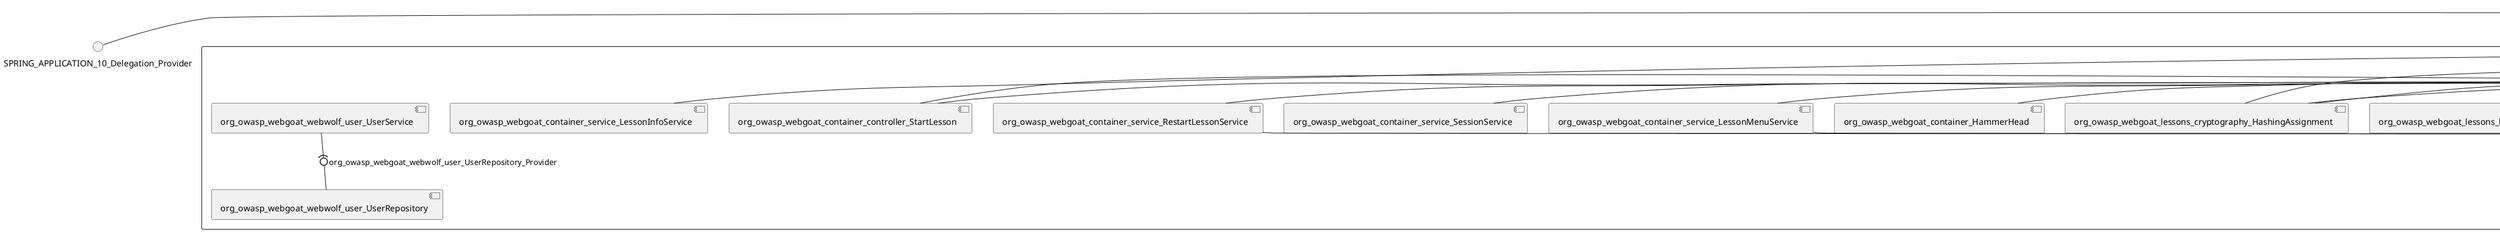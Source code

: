 @startuml
skinparam fixCircleLabelOverlapping true
skinparam componentStyle uml2
() SPRING_APPLICATION_10_Delegation_Provider
() SPRING_APPLICATION_11_Delegation_Provider
() SPRING_APPLICATION_12_Delegation_Provider
() SPRING_APPLICATION_13_Delegation_Provider
() SPRING_APPLICATION_14_Delegation_Provider
() SPRING_APPLICATION_15_Delegation_Provider
() SPRING_APPLICATION_16_Delegation_Provider
() SPRING_APPLICATION_2_Delegation_Provider
() SPRING_APPLICATION_3_Delegation_Provider
() SPRING_APPLICATION_4_Delegation_Provider
() SPRING_APPLICATION_5_Delegation_Provider
() SPRING_APPLICATION_6_Delegation_Provider
() SPRING_APPLICATION_7_Delegation_Provider
() SPRING_APPLICATION_8_Delegation_Provider
() SPRING_APPLICATION_9_Delegation_Provider
() SPRING_APPLICATION_BypassRestrictions_FieldRestrictions_POST_Delegation_Provider
() SPRING_APPLICATION_BypassRestrictions_frontendValidation_POST_Delegation_Provider
() SPRING_APPLICATION_ChromeDevTools_dummy_POST_Delegation_Provider
() SPRING_APPLICATION_ChromeDevTools_network_POST_Delegation_Provider
() SPRING_APPLICATION_CrossSiteScriptingStored_stored_xss_POST_Delegation_Provider
() SPRING_APPLICATION_CrossSiteScriptingStored_stored_xss_follow_up_POST_Delegation_Provider
() SPRING_APPLICATION_CrossSiteScripting_attack1_POST_Delegation_Provider
() SPRING_APPLICATION_CrossSiteScripting_attack3_POST_Delegation_Provider
() SPRING_APPLICATION_CrossSiteScripting_attack4_POST_Delegation_Provider
() SPRING_APPLICATION_CrossSiteScripting_attack5a_GET_Delegation_Provider
() SPRING_APPLICATION_CrossSiteScripting_attack6a_POST_Delegation_Provider
() SPRING_APPLICATION_CrossSiteScripting_dom_follow_up_POST_Delegation_Provider
() SPRING_APPLICATION_CrossSiteScripting_phone_home_xss_POST_Delegation_Provider
() SPRING_APPLICATION_CrossSiteScripting_quiz_GET_POST_Delegation_Provider
() SPRING_APPLICATION_Delegation_Provider
() SPRING_APPLICATION_GET_10_Delegation_Provider
() SPRING_APPLICATION_GET_11_Delegation_Provider
() SPRING_APPLICATION_GET_2_Delegation_Provider
() SPRING_APPLICATION_GET_3_Delegation_Provider
() SPRING_APPLICATION_GET_4_Delegation_Provider
() SPRING_APPLICATION_GET_5_Delegation_Provider
() SPRING_APPLICATION_GET_6_Delegation_Provider
() SPRING_APPLICATION_GET_7_Delegation_Provider
() SPRING_APPLICATION_GET_8_Delegation_Provider
() SPRING_APPLICATION_GET_9_Delegation_Provider
() SPRING_APPLICATION_GET_Delegation_Provider
() SPRING_APPLICATION_HtmlTampering_task_POST_Delegation_Provider
() SPRING_APPLICATION_HttpBasics_attack1_POST_Delegation_Provider
() SPRING_APPLICATION_HttpBasics_attack2_POST_Delegation_Provider
() SPRING_APPLICATION_IDOR_diff_attributes_POST_Delegation_Provider
() SPRING_APPLICATION_IDOR_login_POST_Delegation_Provider
() SPRING_APPLICATION_IDOR_profile_alt_path_POST_Delegation_Provider
() SPRING_APPLICATION_InsecureDeserialization_task_POST_Delegation_Provider
() SPRING_APPLICATION_InsecureLogin_Delegation_Provider
() SPRING_APPLICATION_JWT_decode_POST_Delegation_Provider
() SPRING_APPLICATION_JWT_jku_Delegation_Provider
() SPRING_APPLICATION_JWT_kid_Delegation_Provider
() SPRING_APPLICATION_JWT_quiz_GET_POST_Delegation_Provider
() SPRING_APPLICATION_JWT_refresh_Delegation_Provider
() SPRING_APPLICATION_JWT_secret_POST_Delegation_Provider
() SPRING_APPLICATION_JWT_votings_Delegation_Provider
() SPRING_APPLICATION_LogSpoofing_log_bleeding_POST_Delegation_Provider
() SPRING_APPLICATION_LogSpoofing_log_spoofing_POST_Delegation_Provider
() SPRING_APPLICATION_POST_10_Delegation_Provider
() SPRING_APPLICATION_POST_11_Delegation_Provider
() SPRING_APPLICATION_POST_12_Delegation_Provider
() SPRING_APPLICATION_POST_13_Delegation_Provider
() SPRING_APPLICATION_POST_14_Delegation_Provider
() SPRING_APPLICATION_POST_15_Delegation_Provider
() SPRING_APPLICATION_POST_16_Delegation_Provider
() SPRING_APPLICATION_POST_17_Delegation_Provider
() SPRING_APPLICATION_POST_18_Delegation_Provider
() SPRING_APPLICATION_POST_2_Delegation_Provider
() SPRING_APPLICATION_POST_3_Delegation_Provider
() SPRING_APPLICATION_POST_4_Delegation_Provider
() SPRING_APPLICATION_POST_5_Delegation_Provider
() SPRING_APPLICATION_POST_6_Delegation_Provider
() SPRING_APPLICATION_POST_7_Delegation_Provider
() SPRING_APPLICATION_POST_8_Delegation_Provider
() SPRING_APPLICATION_POST_9_Delegation_Provider
() SPRING_APPLICATION_POST_Delegation_Provider
() SPRING_APPLICATION_PUT_Delegation_Provider
() SPRING_APPLICATION_PasswordReset_ForgotPassword_create_password_reset_link_POST_Delegation_Provider
() SPRING_APPLICATION_PasswordReset_SecurityQuestions_POST_Delegation_Provider
() SPRING_APPLICATION_PasswordReset_reset_Delegation_Provider
() SPRING_APPLICATION_PasswordReset_simple_mail_reset_POST_Delegation_Provider
() SPRING_APPLICATION_PathTraversal_profile_picture_GET_Delegation_Provider
() SPRING_APPLICATION_PathTraversal_profile_picture_fix_GET_Delegation_Provider
() SPRING_APPLICATION_PathTraversal_profile_upload_POST_Delegation_Provider
() SPRING_APPLICATION_PathTraversal_profile_upload_fix_POST_Delegation_Provider
() SPRING_APPLICATION_PathTraversal_profile_upload_remove_user_input_POST_Delegation_Provider
() SPRING_APPLICATION_PathTraversal_random_POST_Delegation_Provider
() SPRING_APPLICATION_PathTraversal_random_picture_GET_Delegation_Provider
() SPRING_APPLICATION_PathTraversal_zip_slip_Delegation_Provider
() SPRING_APPLICATION_SSRF_task1_POST_Delegation_Provider
() SPRING_APPLICATION_SSRF_task2_POST_Delegation_Provider
() SPRING_APPLICATION_SecurePasswords_assignment_POST_Delegation_Provider
() SPRING_APPLICATION_SqlInjectionAdvanced_attack6a_POST_Delegation_Provider
() SPRING_APPLICATION_SqlInjectionAdvanced_attack6b_POST_Delegation_Provider
() SPRING_APPLICATION_SqlInjectionAdvanced_challenge_Login_POST_Delegation_Provider
() SPRING_APPLICATION_SqlInjectionAdvanced_challenge_PUT_Delegation_Provider
() SPRING_APPLICATION_SqlInjectionAdvanced_quiz_GET_POST_Delegation_Provider
() SPRING_APPLICATION_SqlInjectionMitigations_attack10a_POST_Delegation_Provider
() SPRING_APPLICATION_SqlInjectionMitigations_attack10b_POST_Delegation_Provider
() SPRING_APPLICATION_SqlInjectionMitigations_attack12a_POST_Delegation_Provider
() SPRING_APPLICATION_SqlInjectionMitigations_servers_GET_Delegation_Provider
() SPRING_APPLICATION_SqlInjection_assignment5a_POST_Delegation_Provider
() SPRING_APPLICATION_SqlInjection_assignment5b_POST_Delegation_Provider
() SPRING_APPLICATION_SqlInjection_attack10_POST_Delegation_Provider
() SPRING_APPLICATION_SqlInjection_attack2_POST_Delegation_Provider
() SPRING_APPLICATION_SqlInjection_attack3_POST_Delegation_Provider
() SPRING_APPLICATION_SqlInjection_attack4_POST_Delegation_Provider
() SPRING_APPLICATION_SqlInjection_attack5_POST_Delegation_Provider
() SPRING_APPLICATION_SqlInjection_attack8_POST_Delegation_Provider
() SPRING_APPLICATION_SqlInjection_attack9_POST_Delegation_Provider
() SPRING_APPLICATION_SqlOnlyInputValidationOnKeywords_attack_POST_Delegation_Provider
() SPRING_APPLICATION_SqlOnlyInputValidation_attack_POST_Delegation_Provider
() SPRING_APPLICATION_VulnerableComponents_attack1_POST_Delegation_Provider
() SPRING_APPLICATION_WebWolf_GET_Delegation_Provider
() SPRING_APPLICATION_WebWolf_landing_Delegation_Provider
() SPRING_APPLICATION_WebWolf_mail_Delegation_Provider
() SPRING_APPLICATION_challenge_1_POST_Delegation_Provider
() SPRING_APPLICATION_challenge_5_POST_Delegation_Provider
() SPRING_APPLICATION_challenge_7_Delegation_Provider
() SPRING_APPLICATION_challenge_8_Delegation_Provider
() SPRING_APPLICATION_challenge_logo_Delegation_Provider
() SPRING_APPLICATION_cia_quiz_GET_POST_Delegation_Provider
() SPRING_APPLICATION_clientSideFiltering_attack1_POST_Delegation_Provider
() SPRING_APPLICATION_clientSideFiltering_challenge_store_coupons_GET_Delegation_Provider
() SPRING_APPLICATION_clientSideFiltering_getItForFree_POST_Delegation_Provider
() SPRING_APPLICATION_clientSideFiltering_salaries_GET_Delegation_Provider
() SPRING_APPLICATION_crypto_encoding_basic_auth_POST_Delegation_Provider
() SPRING_APPLICATION_crypto_encoding_xor_POST_Delegation_Provider
() SPRING_APPLICATION_crypto_hashing_POST_Delegation_Provider
() SPRING_APPLICATION_crypto_secure_defaults_POST_Delegation_Provider
() SPRING_APPLICATION_crypto_signing_verify_POST_Delegation_Provider
() SPRING_APPLICATION_csrf_feedback_message_POST_Delegation_Provider
() SPRING_APPLICATION_csrf_review_POST_Delegation_Provider
() SPRING_APPLICATION_files_GET_Delegation_Provider
() SPRING_APPLICATION_fileupload_POST_Delegation_Provider
() SPRING_APPLICATION_jwt_Delegation_Provider
() SPRING_APPLICATION_landing_Delegation_Provider
() SPRING_APPLICATION_lesson_template_Delegation_Provider
() SPRING_APPLICATION_login_oauth_mvc_GET_Delegation_Provider
() SPRING_APPLICATION_mail_DELETE_GET_POST_Delegation_Provider
() SPRING_APPLICATION_register_mvc_POST_Delegation_Provider
() SPRING_APPLICATION_registration_GET_Delegation_Provider
() SPRING_APPLICATION_requests_GET_Delegation_Provider
() SPRING_APPLICATION_scoreboard_data_GET_Delegation_Provider
() SPRING_APPLICATION_server_directory_GET_Delegation_Provider
() SPRING_APPLICATION_service_debug_labels_mvc_Delegation_Provider
() SPRING_APPLICATION_service_lessonoverview_mvc_Delegation_Provider
() SPRING_APPLICATION_xxe_comments_GET_Delegation_Provider
rectangle System {
[org_owasp_webgoat_container_HammerHead] [[webgoat-webgoat.repository#_grQ3sPFfEe6C_u8KmL_AjQ]]
[org_owasp_webgoat_container_WebWolfRedirect] [[webgoat-webgoat.repository#_grQ3sPFfEe6C_u8KmL_AjQ]]
[org_owasp_webgoat_container_controller_StartLesson] [[webgoat-webgoat.repository#_grQ3sPFfEe6C_u8KmL_AjQ]]
[org_owasp_webgoat_container_controller_Welcome] [[webgoat-webgoat.repository#_grQ3sPFfEe6C_u8KmL_AjQ]]
[org_owasp_webgoat_container_i18n_PluginMessages_Provider] [[webgoat-webgoat.repository#_grQ3sPFfEe6C_u8KmL_AjQ]]
[org_owasp_webgoat_container_service_EnvironmentService] [[webgoat-webgoat.repository#_grQ3sPFfEe6C_u8KmL_AjQ]]
[org_owasp_webgoat_container_service_HintService] [[webgoat-webgoat.repository#_grQ3sPFfEe6C_u8KmL_AjQ]]
[org_owasp_webgoat_container_service_LabelDebugService] [[webgoat-webgoat.repository#_grQ3sPFfEe6C_u8KmL_AjQ]]
[org_owasp_webgoat_container_service_LabelService] [[webgoat-webgoat.repository#_grQ3sPFfEe6C_u8KmL_AjQ]]
[org_owasp_webgoat_container_service_LessonInfoService] [[webgoat-webgoat.repository#_grQ3sPFfEe6C_u8KmL_AjQ]]
[org_owasp_webgoat_container_service_LessonMenuService] [[webgoat-webgoat.repository#_grQ3sPFfEe6C_u8KmL_AjQ]]
[org_owasp_webgoat_container_service_LessonProgressService] [[webgoat-webgoat.repository#_grQ3sPFfEe6C_u8KmL_AjQ]]
[org_owasp_webgoat_container_service_LessonTitleService] [[webgoat-webgoat.repository#_grQ3sPFfEe6C_u8KmL_AjQ]]
[org_owasp_webgoat_container_service_ReportCardService] [[webgoat-webgoat.repository#_grQ3sPFfEe6C_u8KmL_AjQ]]
[org_owasp_webgoat_container_service_RestartLessonService] [[webgoat-webgoat.repository#_grQ3sPFfEe6C_u8KmL_AjQ]]
[org_owasp_webgoat_container_service_SessionService] [[webgoat-webgoat.repository#_grQ3sPFfEe6C_u8KmL_AjQ]]
[org_owasp_webgoat_container_session_UserSessionData_Provider] [[webgoat-webgoat.repository#_grQ3sPFfEe6C_u8KmL_AjQ]]
[org_owasp_webgoat_container_session_WebSession_Provider] [[webgoat-webgoat.repository#_grQ3sPFfEe6C_u8KmL_AjQ]]
[org_owasp_webgoat_container_users_RegistrationController] [[webgoat-webgoat.repository#_grQ3sPFfEe6C_u8KmL_AjQ]]
[org_owasp_webgoat_container_users_Scoreboard] [[webgoat-webgoat.repository#_grQ3sPFfEe6C_u8KmL_AjQ]]
[org_owasp_webgoat_container_users_UserRepository] [[webgoat-webgoat.repository#_grQ3sPFfEe6C_u8KmL_AjQ]]
[org_owasp_webgoat_container_users_UserService] [[webgoat-webgoat.repository#_grQ3sPFfEe6C_u8KmL_AjQ]]
[org_owasp_webgoat_container_users_UserTrackerRepository] [[webgoat-webgoat.repository#_grQ3sPFfEe6C_u8KmL_AjQ]]
[org_owasp_webgoat_lessons_authbypass_VerifyAccount] [[webgoat-webgoat.repository#_grQ3sPFfEe6C_u8KmL_AjQ]]
[org_owasp_webgoat_lessons_bypassrestrictions_BypassRestrictionsFieldRestrictions] [[webgoat-webgoat.repository#_grQ3sPFfEe6C_u8KmL_AjQ]]
[org_owasp_webgoat_lessons_bypassrestrictions_BypassRestrictionsFrontendValidation] [[webgoat-webgoat.repository#_grQ3sPFfEe6C_u8KmL_AjQ]]
[org_owasp_webgoat_lessons_challenges_FlagController] [[webgoat-webgoat.repository#_grQ3sPFfEe6C_u8KmL_AjQ]]
[org_owasp_webgoat_lessons_challenges_challenge1_Assignment1] [[webgoat-webgoat.repository#_grQ3sPFfEe6C_u8KmL_AjQ]]
[org_owasp_webgoat_lessons_challenges_challenge1_ImageServlet] [[webgoat-webgoat.repository#_grQ3sPFfEe6C_u8KmL_AjQ]]
[org_owasp_webgoat_lessons_challenges_challenge5_Assignment5] [[webgoat-webgoat.repository#_grQ3sPFfEe6C_u8KmL_AjQ]]
[org_owasp_webgoat_lessons_challenges_challenge7_Assignment7] [[webgoat-webgoat.repository#_grQ3sPFfEe6C_u8KmL_AjQ]]
[org_owasp_webgoat_lessons_challenges_challenge8_Assignment8] [[webgoat-webgoat.repository#_grQ3sPFfEe6C_u8KmL_AjQ]]
[org_owasp_webgoat_lessons_chromedevtools_NetworkDummy] [[webgoat-webgoat.repository#_grQ3sPFfEe6C_u8KmL_AjQ]]
[org_owasp_webgoat_lessons_chromedevtools_NetworkLesson] [[webgoat-webgoat.repository#_grQ3sPFfEe6C_u8KmL_AjQ]]
[org_owasp_webgoat_lessons_cia_CIAQuiz] [[webgoat-webgoat.repository#_grQ3sPFfEe6C_u8KmL_AjQ]]
[org_owasp_webgoat_lessons_clientsidefiltering_ClientSideFilteringAssignment] [[webgoat-webgoat.repository#_grQ3sPFfEe6C_u8KmL_AjQ]]
[org_owasp_webgoat_lessons_clientsidefiltering_ClientSideFilteringFreeAssignment] [[webgoat-webgoat.repository#_grQ3sPFfEe6C_u8KmL_AjQ]]
[org_owasp_webgoat_lessons_clientsidefiltering_Salaries] [[webgoat-webgoat.repository#_grQ3sPFfEe6C_u8KmL_AjQ]]
[org_owasp_webgoat_lessons_clientsidefiltering_ShopEndpoint] [[webgoat-webgoat.repository#_grQ3sPFfEe6C_u8KmL_AjQ]]
[org_owasp_webgoat_lessons_cryptography_EncodingAssignment] [[webgoat-webgoat.repository#_grQ3sPFfEe6C_u8KmL_AjQ]]
[org_owasp_webgoat_lessons_cryptography_HashingAssignment] [[webgoat-webgoat.repository#_grQ3sPFfEe6C_u8KmL_AjQ]]
[org_owasp_webgoat_lessons_cryptography_SecureDefaultsAssignment] [[webgoat-webgoat.repository#_grQ3sPFfEe6C_u8KmL_AjQ]]
[org_owasp_webgoat_lessons_cryptography_SigningAssignment] [[webgoat-webgoat.repository#_grQ3sPFfEe6C_u8KmL_AjQ]]
[org_owasp_webgoat_lessons_cryptography_XOREncodingAssignment] [[webgoat-webgoat.repository#_grQ3sPFfEe6C_u8KmL_AjQ]]
[org_owasp_webgoat_lessons_csrf_CSRFConfirmFlag1] [[webgoat-webgoat.repository#_grQ3sPFfEe6C_u8KmL_AjQ]]
[org_owasp_webgoat_lessons_csrf_CSRFFeedback] [[webgoat-webgoat.repository#_grQ3sPFfEe6C_u8KmL_AjQ]]
[org_owasp_webgoat_lessons_csrf_CSRFGetFlag] [[webgoat-webgoat.repository#_grQ3sPFfEe6C_u8KmL_AjQ]]
[org_owasp_webgoat_lessons_csrf_CSRFLogin] [[webgoat-webgoat.repository#_grQ3sPFfEe6C_u8KmL_AjQ]]
[org_owasp_webgoat_lessons_csrf_ForgedReviews] [[webgoat-webgoat.repository#_grQ3sPFfEe6C_u8KmL_AjQ]]
[org_owasp_webgoat_lessons_csrf_ObjectMapper_Provider] [[webgoat-webgoat.repository#_grQ3sPFfEe6C_u8KmL_AjQ]]
[org_owasp_webgoat_lessons_deserialization_InsecureDeserializationTask] [[webgoat-webgoat.repository#_grQ3sPFfEe6C_u8KmL_AjQ]]
[org_owasp_webgoat_lessons_hijacksession_HijackSessionAssignment] [[webgoat-webgoat.repository#_grQ3sPFfEe6C_u8KmL_AjQ]]
[org_owasp_webgoat_lessons_hijacksession_cas_HijackSessionAuthenticationProvider] [[webgoat-webgoat.repository#_grQ3sPFfEe6C_u8KmL_AjQ]]
[org_owasp_webgoat_lessons_htmltampering_HtmlTamperingTask] [[webgoat-webgoat.repository#_grQ3sPFfEe6C_u8KmL_AjQ]]
[org_owasp_webgoat_lessons_httpbasics_HttpBasicsLesson] [[webgoat-webgoat.repository#_grQ3sPFfEe6C_u8KmL_AjQ]]
[org_owasp_webgoat_lessons_httpbasics_HttpBasicsQuiz] [[webgoat-webgoat.repository#_grQ3sPFfEe6C_u8KmL_AjQ]]
[org_owasp_webgoat_lessons_httpproxies_HttpBasicsInterceptRequest] [[webgoat-webgoat.repository#_grQ3sPFfEe6C_u8KmL_AjQ]]
[org_owasp_webgoat_lessons_idor_IDORDiffAttributes] [[webgoat-webgoat.repository#_grQ3sPFfEe6C_u8KmL_AjQ]]
[org_owasp_webgoat_lessons_idor_IDOREditOtherProfile] [[webgoat-webgoat.repository#_grQ3sPFfEe6C_u8KmL_AjQ]]
[org_owasp_webgoat_lessons_idor_IDORLogin] [[webgoat-webgoat.repository#_grQ3sPFfEe6C_u8KmL_AjQ]]
[org_owasp_webgoat_lessons_idor_IDORViewOtherProfile] [[webgoat-webgoat.repository#_grQ3sPFfEe6C_u8KmL_AjQ]]
[org_owasp_webgoat_lessons_idor_IDORViewOwnProfile] [[webgoat-webgoat.repository#_grQ3sPFfEe6C_u8KmL_AjQ]]
[org_owasp_webgoat_lessons_idor_IDORViewOwnProfileAltUrl] [[webgoat-webgoat.repository#_grQ3sPFfEe6C_u8KmL_AjQ]]
[org_owasp_webgoat_lessons_insecurelogin_InsecureLoginTask] [[webgoat-webgoat.repository#_grQ3sPFfEe6C_u8KmL_AjQ]]
[org_owasp_webgoat_lessons_jwt_JWTDecodeEndpoint] [[webgoat-webgoat.repository#_grQ3sPFfEe6C_u8KmL_AjQ]]
[org_owasp_webgoat_lessons_jwt_JWTQuiz] [[webgoat-webgoat.repository#_grQ3sPFfEe6C_u8KmL_AjQ]]
[org_owasp_webgoat_lessons_jwt_JWTRefreshEndpoint] [[webgoat-webgoat.repository#_grQ3sPFfEe6C_u8KmL_AjQ]]
[org_owasp_webgoat_lessons_jwt_JWTSecretKeyEndpoint] [[webgoat-webgoat.repository#_grQ3sPFfEe6C_u8KmL_AjQ]]
[org_owasp_webgoat_lessons_jwt_JWTVotesEndpoint] [[webgoat-webgoat.repository#_grQ3sPFfEe6C_u8KmL_AjQ]]
[org_owasp_webgoat_lessons_jwt_claimmisuse_JWTHeaderJKUEndpoint] [[webgoat-webgoat.repository#_grQ3sPFfEe6C_u8KmL_AjQ]]
[org_owasp_webgoat_lessons_jwt_claimmisuse_JWTHeaderKIDEndpoint] [[webgoat-webgoat.repository#_grQ3sPFfEe6C_u8KmL_AjQ]]
[org_owasp_webgoat_lessons_lessontemplate_SampleAttack] [[webgoat-webgoat.repository#_grQ3sPFfEe6C_u8KmL_AjQ]]
[org_owasp_webgoat_lessons_logging_LogBleedingTask] [[webgoat-webgoat.repository#_grQ3sPFfEe6C_u8KmL_AjQ]]
[org_owasp_webgoat_lessons_logging_LogSpoofingTask] [[webgoat-webgoat.repository#_grQ3sPFfEe6C_u8KmL_AjQ]]
[org_owasp_webgoat_lessons_missingac_MissingFunctionACHiddenMenus] [[webgoat-webgoat.repository#_grQ3sPFfEe6C_u8KmL_AjQ]]
[org_owasp_webgoat_lessons_missingac_MissingFunctionACUsers] [[webgoat-webgoat.repository#_grQ3sPFfEe6C_u8KmL_AjQ]]
[org_owasp_webgoat_lessons_missingac_MissingFunctionACYourHash] [[webgoat-webgoat.repository#_grQ3sPFfEe6C_u8KmL_AjQ]]
[org_owasp_webgoat_lessons_missingac_MissingFunctionACYourHashAdmin] [[webgoat-webgoat.repository#_grQ3sPFfEe6C_u8KmL_AjQ]]
[org_owasp_webgoat_lessons_passwordreset_QuestionsAssignment] [[webgoat-webgoat.repository#_grQ3sPFfEe6C_u8KmL_AjQ]]
[org_owasp_webgoat_lessons_passwordreset_ResetLinkAssignment] [[webgoat-webgoat.repository#_grQ3sPFfEe6C_u8KmL_AjQ]]
[org_owasp_webgoat_lessons_passwordreset_ResetLinkAssignmentForgotPassword] [[webgoat-webgoat.repository#_grQ3sPFfEe6C_u8KmL_AjQ]]
[org_owasp_webgoat_lessons_passwordreset_SecurityQuestionAssignment] [[webgoat-webgoat.repository#_grQ3sPFfEe6C_u8KmL_AjQ]]
[org_owasp_webgoat_lessons_passwordreset_SimpleMailAssignment] [[webgoat-webgoat.repository#_grQ3sPFfEe6C_u8KmL_AjQ]]
[org_owasp_webgoat_lessons_passwordreset_TriedQuestions] [[webgoat-webgoat.repository#_grQ3sPFfEe6C_u8KmL_AjQ]]
[org_owasp_webgoat_lessons_pathtraversal_ProfileUpload] [[webgoat-webgoat.repository#_grQ3sPFfEe6C_u8KmL_AjQ]]
[org_owasp_webgoat_lessons_pathtraversal_ProfileUploadFix] [[webgoat-webgoat.repository#_grQ3sPFfEe6C_u8KmL_AjQ]]
[org_owasp_webgoat_lessons_pathtraversal_ProfileUploadRemoveUserInput] [[webgoat-webgoat.repository#_grQ3sPFfEe6C_u8KmL_AjQ]]
[org_owasp_webgoat_lessons_pathtraversal_ProfileUploadRetrieval] [[webgoat-webgoat.repository#_grQ3sPFfEe6C_u8KmL_AjQ]]
[org_owasp_webgoat_lessons_pathtraversal_ProfileZipSlip] [[webgoat-webgoat.repository#_grQ3sPFfEe6C_u8KmL_AjQ]]
[org_owasp_webgoat_lessons_securepasswords_SecurePasswordsAssignment] [[webgoat-webgoat.repository#_grQ3sPFfEe6C_u8KmL_AjQ]]
[org_owasp_webgoat_lessons_spoofcookie_SpoofCookieAssignment] [[webgoat-webgoat.repository#_grQ3sPFfEe6C_u8KmL_AjQ]]
[org_owasp_webgoat_lessons_sqlinjection_advanced_SqlInjectionChallenge] [[webgoat-webgoat.repository#_grQ3sPFfEe6C_u8KmL_AjQ]]
[org_owasp_webgoat_lessons_sqlinjection_advanced_SqlInjectionChallengeLogin] [[webgoat-webgoat.repository#_grQ3sPFfEe6C_u8KmL_AjQ]]
[org_owasp_webgoat_lessons_sqlinjection_advanced_SqlInjectionLesson6a] [[webgoat-webgoat.repository#_grQ3sPFfEe6C_u8KmL_AjQ]]
[org_owasp_webgoat_lessons_sqlinjection_advanced_SqlInjectionLesson6b] [[webgoat-webgoat.repository#_grQ3sPFfEe6C_u8KmL_AjQ]]
[org_owasp_webgoat_lessons_sqlinjection_advanced_SqlInjectionQuiz] [[webgoat-webgoat.repository#_grQ3sPFfEe6C_u8KmL_AjQ]]
[org_owasp_webgoat_lessons_sqlinjection_introduction_SqlInjectionLesson10] [[webgoat-webgoat.repository#_grQ3sPFfEe6C_u8KmL_AjQ]]
[org_owasp_webgoat_lessons_sqlinjection_introduction_SqlInjectionLesson2] [[webgoat-webgoat.repository#_grQ3sPFfEe6C_u8KmL_AjQ]]
[org_owasp_webgoat_lessons_sqlinjection_introduction_SqlInjectionLesson3] [[webgoat-webgoat.repository#_grQ3sPFfEe6C_u8KmL_AjQ]]
[org_owasp_webgoat_lessons_sqlinjection_introduction_SqlInjectionLesson4] [[webgoat-webgoat.repository#_grQ3sPFfEe6C_u8KmL_AjQ]]
[org_owasp_webgoat_lessons_sqlinjection_introduction_SqlInjectionLesson5] [[webgoat-webgoat.repository#_grQ3sPFfEe6C_u8KmL_AjQ]]
[org_owasp_webgoat_lessons_sqlinjection_introduction_SqlInjectionLesson5a] [[webgoat-webgoat.repository#_grQ3sPFfEe6C_u8KmL_AjQ]]
[org_owasp_webgoat_lessons_sqlinjection_introduction_SqlInjectionLesson5b] [[webgoat-webgoat.repository#_grQ3sPFfEe6C_u8KmL_AjQ]]
[org_owasp_webgoat_lessons_sqlinjection_introduction_SqlInjectionLesson8] [[webgoat-webgoat.repository#_grQ3sPFfEe6C_u8KmL_AjQ]]
[org_owasp_webgoat_lessons_sqlinjection_introduction_SqlInjectionLesson9] [[webgoat-webgoat.repository#_grQ3sPFfEe6C_u8KmL_AjQ]]
[org_owasp_webgoat_lessons_sqlinjection_mitigation_Servers] [[webgoat-webgoat.repository#_grQ3sPFfEe6C_u8KmL_AjQ]]
[org_owasp_webgoat_lessons_sqlinjection_mitigation_SqlInjectionLesson10a] [[webgoat-webgoat.repository#_grQ3sPFfEe6C_u8KmL_AjQ]]
[org_owasp_webgoat_lessons_sqlinjection_mitigation_SqlInjectionLesson10b] [[webgoat-webgoat.repository#_grQ3sPFfEe6C_u8KmL_AjQ]]
[org_owasp_webgoat_lessons_sqlinjection_mitigation_SqlInjectionLesson13] [[webgoat-webgoat.repository#_grQ3sPFfEe6C_u8KmL_AjQ]]
[org_owasp_webgoat_lessons_sqlinjection_mitigation_SqlOnlyInputValidation] [[webgoat-webgoat.repository#_grQ3sPFfEe6C_u8KmL_AjQ]]
[org_owasp_webgoat_lessons_sqlinjection_mitigation_SqlOnlyInputValidationOnKeywords] [[webgoat-webgoat.repository#_grQ3sPFfEe6C_u8KmL_AjQ]]
[org_owasp_webgoat_lessons_ssrf_SSRFTask1] [[webgoat-webgoat.repository#_grQ3sPFfEe6C_u8KmL_AjQ]]
[org_owasp_webgoat_lessons_ssrf_SSRFTask2] [[webgoat-webgoat.repository#_grQ3sPFfEe6C_u8KmL_AjQ]]
[org_owasp_webgoat_lessons_vulnerablecomponents_VulnerableComponentsLesson] [[webgoat-webgoat.repository#_grQ3sPFfEe6C_u8KmL_AjQ]]
[org_owasp_webgoat_lessons_webwolfintroduction_LandingAssignment] [[webgoat-webgoat.repository#_grQ3sPFfEe6C_u8KmL_AjQ]]
[org_owasp_webgoat_lessons_webwolfintroduction_MailAssignment] [[webgoat-webgoat.repository#_grQ3sPFfEe6C_u8KmL_AjQ]]
[org_owasp_webgoat_lessons_xss_CrossSiteScriptingLesson1] [[webgoat-webgoat.repository#_grQ3sPFfEe6C_u8KmL_AjQ]]
[org_owasp_webgoat_lessons_xss_CrossSiteScriptingLesson3] [[webgoat-webgoat.repository#_grQ3sPFfEe6C_u8KmL_AjQ]]
[org_owasp_webgoat_lessons_xss_CrossSiteScriptingLesson4] [[webgoat-webgoat.repository#_grQ3sPFfEe6C_u8KmL_AjQ]]
[org_owasp_webgoat_lessons_xss_CrossSiteScriptingLesson5a] [[webgoat-webgoat.repository#_grQ3sPFfEe6C_u8KmL_AjQ]]
[org_owasp_webgoat_lessons_xss_CrossSiteScriptingLesson6a] [[webgoat-webgoat.repository#_grQ3sPFfEe6C_u8KmL_AjQ]]
[org_owasp_webgoat_lessons_xss_CrossSiteScriptingQuiz] [[webgoat-webgoat.repository#_grQ3sPFfEe6C_u8KmL_AjQ]]
[org_owasp_webgoat_lessons_xss_DOMCrossSiteScripting] [[webgoat-webgoat.repository#_grQ3sPFfEe6C_u8KmL_AjQ]]
[org_owasp_webgoat_lessons_xss_DOMCrossSiteScriptingVerifier] [[webgoat-webgoat.repository#_grQ3sPFfEe6C_u8KmL_AjQ]]
[org_owasp_webgoat_lessons_xss_stored_StoredCrossSiteScriptingVerifier] [[webgoat-webgoat.repository#_grQ3sPFfEe6C_u8KmL_AjQ]]
[org_owasp_webgoat_lessons_xss_stored_StoredXssComments] [[webgoat-webgoat.repository#_grQ3sPFfEe6C_u8KmL_AjQ]]
[org_owasp_webgoat_lessons_xxe_BlindSendFileAssignment] [[webgoat-webgoat.repository#_grQ3sPFfEe6C_u8KmL_AjQ]]
[org_owasp_webgoat_lessons_xxe_CommentsCache] [[webgoat-webgoat.repository#_grQ3sPFfEe6C_u8KmL_AjQ]]
[org_owasp_webgoat_lessons_xxe_CommentsEndpoint] [[webgoat-webgoat.repository#_grQ3sPFfEe6C_u8KmL_AjQ]]
[org_owasp_webgoat_lessons_xxe_ContentTypeAssignment] [[webgoat-webgoat.repository#_grQ3sPFfEe6C_u8KmL_AjQ]]
[org_owasp_webgoat_lessons_xxe_SimpleXXE] [[webgoat-webgoat.repository#_grQ3sPFfEe6C_u8KmL_AjQ]]
[org_owasp_webgoat_webwolf_FileServer] [[webgoat-webgoat.repository#_grQ3sPFfEe6C_u8KmL_AjQ]]
[org_owasp_webgoat_webwolf_jwt_JWTController] [[webgoat-webgoat.repository#_grQ3sPFfEe6C_u8KmL_AjQ]]
[org_owasp_webgoat_webwolf_mailbox_MailboxController] [[webgoat-webgoat.repository#_grQ3sPFfEe6C_u8KmL_AjQ]]
[org_owasp_webgoat_webwolf_mailbox_MailboxRepository] [[webgoat-webgoat.repository#_grQ3sPFfEe6C_u8KmL_AjQ]]
[org_owasp_webgoat_webwolf_requests_LandingPage] [[webgoat-webgoat.repository#_grQ3sPFfEe6C_u8KmL_AjQ]]
[org_owasp_webgoat_webwolf_requests_Requests] [[webgoat-webgoat.repository#_grQ3sPFfEe6C_u8KmL_AjQ]]
[org_owasp_webgoat_webwolf_user_UserRepository] [[webgoat-webgoat.repository#_grQ3sPFfEe6C_u8KmL_AjQ]]
[org_owasp_webgoat_webwolf_user_UserService] [[webgoat-webgoat.repository#_grQ3sPFfEe6C_u8KmL_AjQ]]
port SPRING_APPLICATION_10_Provider
SPRING_APPLICATION_10_Delegation_Provider - SPRING_APPLICATION_10_Provider
SPRING_APPLICATION_10_Provider - [org_owasp_webgoat_container_controller_StartLesson]
port SPRING_APPLICATION_11_Provider
SPRING_APPLICATION_11_Delegation_Provider - SPRING_APPLICATION_11_Provider
SPRING_APPLICATION_11_Provider - [org_owasp_webgoat_lessons_cryptography_SigningAssignment]
port SPRING_APPLICATION_12_Provider
SPRING_APPLICATION_12_Delegation_Provider - SPRING_APPLICATION_12_Provider
SPRING_APPLICATION_12_Provider - [org_owasp_webgoat_container_service_LessonInfoService]
port SPRING_APPLICATION_13_Provider
SPRING_APPLICATION_13_Delegation_Provider - SPRING_APPLICATION_13_Provider
SPRING_APPLICATION_13_Provider - [org_owasp_webgoat_container_service_RestartLessonService]
port SPRING_APPLICATION_14_Provider
SPRING_APPLICATION_14_Delegation_Provider - SPRING_APPLICATION_14_Provider
SPRING_APPLICATION_14_Provider - [org_owasp_webgoat_container_service_SessionService]
port SPRING_APPLICATION_15_Provider
SPRING_APPLICATION_15_Delegation_Provider - SPRING_APPLICATION_15_Provider
SPRING_APPLICATION_15_Provider - [org_owasp_webgoat_container_service_LessonMenuService]
port SPRING_APPLICATION_16_Provider
SPRING_APPLICATION_16_Delegation_Provider - SPRING_APPLICATION_16_Provider
SPRING_APPLICATION_16_Provider - [org_owasp_webgoat_container_controller_StartLesson]
port SPRING_APPLICATION_2_Provider
SPRING_APPLICATION_2_Delegation_Provider - SPRING_APPLICATION_2_Provider
SPRING_APPLICATION_2_Provider - [org_owasp_webgoat_lessons_xxe_SimpleXXE]
port SPRING_APPLICATION_3_Provider
SPRING_APPLICATION_3_Delegation_Provider - SPRING_APPLICATION_3_Provider
SPRING_APPLICATION_3_Provider - [org_owasp_webgoat_lessons_cryptography_HashingAssignment]
port SPRING_APPLICATION_4_Provider
SPRING_APPLICATION_4_Delegation_Provider - SPRING_APPLICATION_4_Provider
SPRING_APPLICATION_4_Provider - [org_owasp_webgoat_container_HammerHead]
port SPRING_APPLICATION_5_Provider
SPRING_APPLICATION_5_Delegation_Provider - SPRING_APPLICATION_5_Provider
SPRING_APPLICATION_5_Provider - [org_owasp_webgoat_lessons_cryptography_HashingAssignment]
port SPRING_APPLICATION_6_Provider
SPRING_APPLICATION_6_Delegation_Provider - SPRING_APPLICATION_6_Provider
SPRING_APPLICATION_6_Provider - [org_owasp_webgoat_webwolf_FileServer]
port SPRING_APPLICATION_7_Provider
SPRING_APPLICATION_7_Delegation_Provider - SPRING_APPLICATION_7_Provider
SPRING_APPLICATION_7_Provider - [org_owasp_webgoat_lessons_jwt_JWTSecretKeyEndpoint]
port SPRING_APPLICATION_8_Provider
SPRING_APPLICATION_8_Delegation_Provider - SPRING_APPLICATION_8_Provider
SPRING_APPLICATION_8_Provider - [org_owasp_webgoat_container_service_LabelDebugService]
port SPRING_APPLICATION_9_Provider
SPRING_APPLICATION_9_Delegation_Provider - SPRING_APPLICATION_9_Provider
SPRING_APPLICATION_9_Provider - [org_owasp_webgoat_lessons_httpproxies_HttpBasicsInterceptRequest]
port SPRING_APPLICATION_BypassRestrictions_FieldRestrictions_POST_Provider
SPRING_APPLICATION_BypassRestrictions_FieldRestrictions_POST_Delegation_Provider - SPRING_APPLICATION_BypassRestrictions_FieldRestrictions_POST_Provider
SPRING_APPLICATION_BypassRestrictions_FieldRestrictions_POST_Provider - [org_owasp_webgoat_lessons_bypassrestrictions_BypassRestrictionsFieldRestrictions]
port SPRING_APPLICATION_BypassRestrictions_frontendValidation_POST_Provider
SPRING_APPLICATION_BypassRestrictions_frontendValidation_POST_Delegation_Provider - SPRING_APPLICATION_BypassRestrictions_frontendValidation_POST_Provider
SPRING_APPLICATION_BypassRestrictions_frontendValidation_POST_Provider - [org_owasp_webgoat_lessons_bypassrestrictions_BypassRestrictionsFrontendValidation]
port SPRING_APPLICATION_ChromeDevTools_dummy_POST_Provider
SPRING_APPLICATION_ChromeDevTools_dummy_POST_Delegation_Provider - SPRING_APPLICATION_ChromeDevTools_dummy_POST_Provider
SPRING_APPLICATION_ChromeDevTools_dummy_POST_Provider - [org_owasp_webgoat_lessons_chromedevtools_NetworkDummy]
port SPRING_APPLICATION_ChromeDevTools_network_POST_Provider
SPRING_APPLICATION_ChromeDevTools_network_POST_Delegation_Provider - SPRING_APPLICATION_ChromeDevTools_network_POST_Provider
SPRING_APPLICATION_ChromeDevTools_network_POST_Provider - [org_owasp_webgoat_lessons_chromedevtools_NetworkLesson]
port SPRING_APPLICATION_CrossSiteScriptingStored_stored_xss_POST_Provider
SPRING_APPLICATION_CrossSiteScriptingStored_stored_xss_POST_Delegation_Provider - SPRING_APPLICATION_CrossSiteScriptingStored_stored_xss_POST_Provider
SPRING_APPLICATION_CrossSiteScriptingStored_stored_xss_POST_Provider - [org_owasp_webgoat_lessons_xss_stored_StoredXssComments]
port SPRING_APPLICATION_CrossSiteScriptingStored_stored_xss_follow_up_POST_Provider
SPRING_APPLICATION_CrossSiteScriptingStored_stored_xss_follow_up_POST_Delegation_Provider - SPRING_APPLICATION_CrossSiteScriptingStored_stored_xss_follow_up_POST_Provider
SPRING_APPLICATION_CrossSiteScriptingStored_stored_xss_follow_up_POST_Provider - [org_owasp_webgoat_lessons_xss_stored_StoredCrossSiteScriptingVerifier]
port SPRING_APPLICATION_CrossSiteScripting_attack1_POST_Provider
SPRING_APPLICATION_CrossSiteScripting_attack1_POST_Delegation_Provider - SPRING_APPLICATION_CrossSiteScripting_attack1_POST_Provider
SPRING_APPLICATION_CrossSiteScripting_attack1_POST_Provider - [org_owasp_webgoat_lessons_xss_CrossSiteScriptingLesson1]
port SPRING_APPLICATION_CrossSiteScripting_attack3_POST_Provider
SPRING_APPLICATION_CrossSiteScripting_attack3_POST_Delegation_Provider - SPRING_APPLICATION_CrossSiteScripting_attack3_POST_Provider
SPRING_APPLICATION_CrossSiteScripting_attack3_POST_Provider - [org_owasp_webgoat_lessons_xss_CrossSiteScriptingLesson3]
port SPRING_APPLICATION_CrossSiteScripting_attack4_POST_Provider
SPRING_APPLICATION_CrossSiteScripting_attack4_POST_Delegation_Provider - SPRING_APPLICATION_CrossSiteScripting_attack4_POST_Provider
SPRING_APPLICATION_CrossSiteScripting_attack4_POST_Provider - [org_owasp_webgoat_lessons_xss_CrossSiteScriptingLesson4]
port SPRING_APPLICATION_CrossSiteScripting_attack5a_GET_Provider
SPRING_APPLICATION_CrossSiteScripting_attack5a_GET_Delegation_Provider - SPRING_APPLICATION_CrossSiteScripting_attack5a_GET_Provider
SPRING_APPLICATION_CrossSiteScripting_attack5a_GET_Provider - [org_owasp_webgoat_lessons_xss_CrossSiteScriptingLesson5a]
port SPRING_APPLICATION_CrossSiteScripting_attack6a_POST_Provider
SPRING_APPLICATION_CrossSiteScripting_attack6a_POST_Delegation_Provider - SPRING_APPLICATION_CrossSiteScripting_attack6a_POST_Provider
SPRING_APPLICATION_CrossSiteScripting_attack6a_POST_Provider - [org_owasp_webgoat_lessons_xss_CrossSiteScriptingLesson6a]
port SPRING_APPLICATION_CrossSiteScripting_dom_follow_up_POST_Provider
SPRING_APPLICATION_CrossSiteScripting_dom_follow_up_POST_Delegation_Provider - SPRING_APPLICATION_CrossSiteScripting_dom_follow_up_POST_Provider
SPRING_APPLICATION_CrossSiteScripting_dom_follow_up_POST_Provider - [org_owasp_webgoat_lessons_xss_DOMCrossSiteScriptingVerifier]
port SPRING_APPLICATION_CrossSiteScripting_phone_home_xss_POST_Provider
SPRING_APPLICATION_CrossSiteScripting_phone_home_xss_POST_Delegation_Provider - SPRING_APPLICATION_CrossSiteScripting_phone_home_xss_POST_Provider
SPRING_APPLICATION_CrossSiteScripting_phone_home_xss_POST_Provider - [org_owasp_webgoat_lessons_xss_DOMCrossSiteScripting]
port SPRING_APPLICATION_CrossSiteScripting_quiz_GET_POST_Provider
SPRING_APPLICATION_CrossSiteScripting_quiz_GET_POST_Delegation_Provider - SPRING_APPLICATION_CrossSiteScripting_quiz_GET_POST_Provider
SPRING_APPLICATION_CrossSiteScripting_quiz_GET_POST_Provider - [org_owasp_webgoat_lessons_xss_CrossSiteScriptingQuiz]
port SPRING_APPLICATION_Provider
SPRING_APPLICATION_Delegation_Provider - SPRING_APPLICATION_Provider
SPRING_APPLICATION_Provider - [org_owasp_webgoat_container_service_LessonTitleService]
port SPRING_APPLICATION_GET_10_Provider
SPRING_APPLICATION_GET_10_Delegation_Provider - SPRING_APPLICATION_GET_10_Provider
SPRING_APPLICATION_GET_10_Provider - [org_owasp_webgoat_lessons_xss_stored_StoredXssComments]
port SPRING_APPLICATION_GET_11_Provider
SPRING_APPLICATION_GET_11_Delegation_Provider - SPRING_APPLICATION_GET_11_Provider
SPRING_APPLICATION_GET_11_Provider - [org_owasp_webgoat_container_service_ReportCardService]
port SPRING_APPLICATION_GET_2_Provider
SPRING_APPLICATION_GET_2_Delegation_Provider - SPRING_APPLICATION_GET_2_Provider
SPRING_APPLICATION_GET_2_Provider - [org_owasp_webgoat_lessons_idor_IDORViewOwnProfile]
port SPRING_APPLICATION_GET_3_Provider
SPRING_APPLICATION_GET_3_Delegation_Provider - SPRING_APPLICATION_GET_3_Provider
SPRING_APPLICATION_GET_3_Provider - [org_owasp_webgoat_lessons_csrf_ForgedReviews]
port SPRING_APPLICATION_GET_4_Provider
SPRING_APPLICATION_GET_4_Delegation_Provider - SPRING_APPLICATION_GET_4_Provider
SPRING_APPLICATION_GET_4_Provider - [org_owasp_webgoat_container_service_LabelService]
port SPRING_APPLICATION_GET_5_Provider
SPRING_APPLICATION_GET_5_Delegation_Provider - SPRING_APPLICATION_GET_5_Provider
SPRING_APPLICATION_GET_5_Provider - [org_owasp_webgoat_lessons_cryptography_EncodingAssignment]
port SPRING_APPLICATION_GET_6_Provider
SPRING_APPLICATION_GET_6_Delegation_Provider - SPRING_APPLICATION_GET_6_Provider
SPRING_APPLICATION_GET_6_Provider - [org_owasp_webgoat_lessons_idor_IDORViewOtherProfile]
port SPRING_APPLICATION_GET_7_Provider
SPRING_APPLICATION_GET_7_Delegation_Provider - SPRING_APPLICATION_GET_7_Provider
SPRING_APPLICATION_GET_7_Provider - [org_owasp_webgoat_container_service_HintService]
port SPRING_APPLICATION_GET_8_Provider
SPRING_APPLICATION_GET_8_Delegation_Provider - SPRING_APPLICATION_GET_8_Provider
SPRING_APPLICATION_GET_8_Provider - [org_owasp_webgoat_container_controller_Welcome]
port SPRING_APPLICATION_GET_9_Provider
SPRING_APPLICATION_GET_9_Delegation_Provider - SPRING_APPLICATION_GET_9_Provider
SPRING_APPLICATION_GET_9_Provider - [org_owasp_webgoat_lessons_spoofcookie_SpoofCookieAssignment]
port SPRING_APPLICATION_GET_Provider
SPRING_APPLICATION_GET_Delegation_Provider - SPRING_APPLICATION_GET_Provider
SPRING_APPLICATION_GET_Provider - [org_owasp_webgoat_lessons_missingac_MissingFunctionACUsers]
port SPRING_APPLICATION_HtmlTampering_task_POST_Provider
SPRING_APPLICATION_HtmlTampering_task_POST_Delegation_Provider - SPRING_APPLICATION_HtmlTampering_task_POST_Provider
SPRING_APPLICATION_HtmlTampering_task_POST_Provider - [org_owasp_webgoat_lessons_htmltampering_HtmlTamperingTask]
port SPRING_APPLICATION_HttpBasics_attack1_POST_Provider
SPRING_APPLICATION_HttpBasics_attack1_POST_Delegation_Provider - SPRING_APPLICATION_HttpBasics_attack1_POST_Provider
SPRING_APPLICATION_HttpBasics_attack1_POST_Provider - [org_owasp_webgoat_lessons_httpbasics_HttpBasicsLesson]
port SPRING_APPLICATION_HttpBasics_attack2_POST_Provider
SPRING_APPLICATION_HttpBasics_attack2_POST_Delegation_Provider - SPRING_APPLICATION_HttpBasics_attack2_POST_Provider
SPRING_APPLICATION_HttpBasics_attack2_POST_Provider - [org_owasp_webgoat_lessons_httpbasics_HttpBasicsQuiz]
port SPRING_APPLICATION_IDOR_diff_attributes_POST_Provider
SPRING_APPLICATION_IDOR_diff_attributes_POST_Delegation_Provider - SPRING_APPLICATION_IDOR_diff_attributes_POST_Provider
SPRING_APPLICATION_IDOR_diff_attributes_POST_Provider - [org_owasp_webgoat_lessons_idor_IDORDiffAttributes]
port SPRING_APPLICATION_IDOR_login_POST_Provider
SPRING_APPLICATION_IDOR_login_POST_Delegation_Provider - SPRING_APPLICATION_IDOR_login_POST_Provider
SPRING_APPLICATION_IDOR_login_POST_Provider - [org_owasp_webgoat_lessons_idor_IDORLogin]
port SPRING_APPLICATION_IDOR_profile_alt_path_POST_Provider
SPRING_APPLICATION_IDOR_profile_alt_path_POST_Delegation_Provider - SPRING_APPLICATION_IDOR_profile_alt_path_POST_Provider
SPRING_APPLICATION_IDOR_profile_alt_path_POST_Provider - [org_owasp_webgoat_lessons_idor_IDORViewOwnProfileAltUrl]
port SPRING_APPLICATION_InsecureDeserialization_task_POST_Provider
SPRING_APPLICATION_InsecureDeserialization_task_POST_Delegation_Provider - SPRING_APPLICATION_InsecureDeserialization_task_POST_Provider
SPRING_APPLICATION_InsecureDeserialization_task_POST_Provider - [org_owasp_webgoat_lessons_deserialization_InsecureDeserializationTask]
port SPRING_APPLICATION_InsecureLogin_Provider
SPRING_APPLICATION_InsecureLogin_Delegation_Provider - SPRING_APPLICATION_InsecureLogin_Provider
SPRING_APPLICATION_InsecureLogin_Provider - [org_owasp_webgoat_lessons_insecurelogin_InsecureLoginTask]
port SPRING_APPLICATION_JWT_decode_POST_Provider
SPRING_APPLICATION_JWT_decode_POST_Delegation_Provider - SPRING_APPLICATION_JWT_decode_POST_Provider
SPRING_APPLICATION_JWT_decode_POST_Provider - [org_owasp_webgoat_lessons_jwt_JWTDecodeEndpoint]
port SPRING_APPLICATION_JWT_jku_Provider
SPRING_APPLICATION_JWT_jku_Delegation_Provider - SPRING_APPLICATION_JWT_jku_Provider
SPRING_APPLICATION_JWT_jku_Provider - [org_owasp_webgoat_lessons_jwt_claimmisuse_JWTHeaderJKUEndpoint]
port SPRING_APPLICATION_JWT_kid_Provider
SPRING_APPLICATION_JWT_kid_Delegation_Provider - SPRING_APPLICATION_JWT_kid_Provider
SPRING_APPLICATION_JWT_kid_Provider - [org_owasp_webgoat_lessons_jwt_claimmisuse_JWTHeaderKIDEndpoint]
port SPRING_APPLICATION_JWT_quiz_GET_POST_Provider
SPRING_APPLICATION_JWT_quiz_GET_POST_Delegation_Provider - SPRING_APPLICATION_JWT_quiz_GET_POST_Provider
SPRING_APPLICATION_JWT_quiz_GET_POST_Provider - [org_owasp_webgoat_lessons_jwt_JWTQuiz]
port SPRING_APPLICATION_JWT_refresh_Provider
SPRING_APPLICATION_JWT_refresh_Delegation_Provider - SPRING_APPLICATION_JWT_refresh_Provider
SPRING_APPLICATION_JWT_refresh_Provider - [org_owasp_webgoat_lessons_jwt_JWTRefreshEndpoint]
port SPRING_APPLICATION_JWT_secret_POST_Provider
SPRING_APPLICATION_JWT_secret_POST_Delegation_Provider - SPRING_APPLICATION_JWT_secret_POST_Provider
SPRING_APPLICATION_JWT_secret_POST_Provider - [org_owasp_webgoat_lessons_jwt_JWTSecretKeyEndpoint]
port SPRING_APPLICATION_JWT_votings_Provider
SPRING_APPLICATION_JWT_votings_Delegation_Provider - SPRING_APPLICATION_JWT_votings_Provider
SPRING_APPLICATION_JWT_votings_Provider - [org_owasp_webgoat_lessons_jwt_JWTVotesEndpoint]
port SPRING_APPLICATION_LogSpoofing_log_bleeding_POST_Provider
SPRING_APPLICATION_LogSpoofing_log_bleeding_POST_Delegation_Provider - SPRING_APPLICATION_LogSpoofing_log_bleeding_POST_Provider
SPRING_APPLICATION_LogSpoofing_log_bleeding_POST_Provider - [org_owasp_webgoat_lessons_logging_LogBleedingTask]
port SPRING_APPLICATION_LogSpoofing_log_spoofing_POST_Provider
SPRING_APPLICATION_LogSpoofing_log_spoofing_POST_Delegation_Provider - SPRING_APPLICATION_LogSpoofing_log_spoofing_POST_Provider
SPRING_APPLICATION_LogSpoofing_log_spoofing_POST_Provider - [org_owasp_webgoat_lessons_logging_LogSpoofingTask]
port SPRING_APPLICATION_POST_10_Provider
SPRING_APPLICATION_POST_10_Delegation_Provider - SPRING_APPLICATION_POST_10_Provider
SPRING_APPLICATION_POST_10_Provider - [org_owasp_webgoat_lessons_challenges_FlagController]
port SPRING_APPLICATION_POST_11_Provider
SPRING_APPLICATION_POST_11_Delegation_Provider - SPRING_APPLICATION_POST_11_Provider
SPRING_APPLICATION_POST_11_Provider - [org_owasp_webgoat_lessons_csrf_CSRFConfirmFlag1]
port SPRING_APPLICATION_POST_12_Provider
SPRING_APPLICATION_POST_12_Delegation_Provider - SPRING_APPLICATION_POST_12_Provider
SPRING_APPLICATION_POST_12_Provider - [org_owasp_webgoat_lessons_chromedevtools_NetworkLesson]
port SPRING_APPLICATION_POST_13_Provider
SPRING_APPLICATION_POST_13_Delegation_Provider - SPRING_APPLICATION_POST_13_Provider
SPRING_APPLICATION_POST_13_Provider - [org_owasp_webgoat_lessons_xxe_BlindSendFileAssignment]
port SPRING_APPLICATION_POST_14_Provider
SPRING_APPLICATION_POST_14_Delegation_Provider - SPRING_APPLICATION_POST_14_Provider
SPRING_APPLICATION_POST_14_Provider - [org_owasp_webgoat_lessons_missingac_MissingFunctionACHiddenMenus]
port SPRING_APPLICATION_POST_15_Provider
SPRING_APPLICATION_POST_15_Delegation_Provider - SPRING_APPLICATION_POST_15_Provider
SPRING_APPLICATION_POST_15_Provider - [org_owasp_webgoat_lessons_authbypass_VerifyAccount]
port SPRING_APPLICATION_POST_16_Provider
SPRING_APPLICATION_POST_16_Delegation_Provider - SPRING_APPLICATION_POST_16_Provider
SPRING_APPLICATION_POST_16_Provider - [org_owasp_webgoat_lessons_missingac_MissingFunctionACYourHash]
port SPRING_APPLICATION_POST_17_Provider
SPRING_APPLICATION_POST_17_Delegation_Provider - SPRING_APPLICATION_POST_17_Provider
SPRING_APPLICATION_POST_17_Provider - [org_owasp_webgoat_lessons_csrf_CSRFFeedback]
port SPRING_APPLICATION_POST_18_Provider
SPRING_APPLICATION_POST_18_Delegation_Provider - SPRING_APPLICATION_POST_18_Provider
SPRING_APPLICATION_POST_18_Provider - [org_owasp_webgoat_lessons_csrf_CSRFGetFlag]
port SPRING_APPLICATION_POST_2_Provider
SPRING_APPLICATION_POST_2_Delegation_Provider - SPRING_APPLICATION_POST_2_Provider
SPRING_APPLICATION_POST_2_Provider - [org_owasp_webgoat_lessons_missingac_MissingFunctionACYourHashAdmin]
port SPRING_APPLICATION_POST_3_Provider
SPRING_APPLICATION_POST_3_Delegation_Provider - SPRING_APPLICATION_POST_3_Provider
SPRING_APPLICATION_POST_3_Provider - [org_owasp_webgoat_lessons_spoofcookie_SpoofCookieAssignment]
port SPRING_APPLICATION_POST_4_Provider
SPRING_APPLICATION_POST_4_Delegation_Provider - SPRING_APPLICATION_POST_4_Provider
SPRING_APPLICATION_POST_4_Provider - [org_owasp_webgoat_lessons_passwordreset_SimpleMailAssignment]
port SPRING_APPLICATION_POST_5_Provider
SPRING_APPLICATION_POST_5_Delegation_Provider - SPRING_APPLICATION_POST_5_Provider
SPRING_APPLICATION_POST_5_Provider - [org_owasp_webgoat_lessons_missingac_MissingFunctionACUsers]
port SPRING_APPLICATION_POST_6_Provider
SPRING_APPLICATION_POST_6_Delegation_Provider - SPRING_APPLICATION_POST_6_Provider
SPRING_APPLICATION_POST_6_Provider - [org_owasp_webgoat_lessons_xxe_SimpleXXE]
port SPRING_APPLICATION_POST_7_Provider
SPRING_APPLICATION_POST_7_Delegation_Provider - SPRING_APPLICATION_POST_7_Provider
SPRING_APPLICATION_POST_7_Provider - [org_owasp_webgoat_lessons_passwordreset_QuestionsAssignment]
port SPRING_APPLICATION_POST_8_Provider
SPRING_APPLICATION_POST_8_Delegation_Provider - SPRING_APPLICATION_POST_8_Provider
SPRING_APPLICATION_POST_8_Provider - [org_owasp_webgoat_lessons_csrf_CSRFLogin]
port SPRING_APPLICATION_POST_9_Provider
SPRING_APPLICATION_POST_9_Delegation_Provider - SPRING_APPLICATION_POST_9_Provider
SPRING_APPLICATION_POST_9_Provider - [org_owasp_webgoat_lessons_hijacksession_HijackSessionAssignment]
port SPRING_APPLICATION_POST_Provider
SPRING_APPLICATION_POST_Delegation_Provider - SPRING_APPLICATION_POST_Provider
SPRING_APPLICATION_POST_Provider - [org_owasp_webgoat_lessons_xxe_ContentTypeAssignment]
port SPRING_APPLICATION_PUT_Provider
SPRING_APPLICATION_PUT_Delegation_Provider - SPRING_APPLICATION_PUT_Provider
SPRING_APPLICATION_PUT_Provider - [org_owasp_webgoat_lessons_idor_IDOREditOtherProfile]
port SPRING_APPLICATION_PasswordReset_ForgotPassword_create_password_reset_link_POST_Provider
SPRING_APPLICATION_PasswordReset_ForgotPassword_create_password_reset_link_POST_Delegation_Provider - SPRING_APPLICATION_PasswordReset_ForgotPassword_create_password_reset_link_POST_Provider
SPRING_APPLICATION_PasswordReset_ForgotPassword_create_password_reset_link_POST_Provider - [org_owasp_webgoat_lessons_passwordreset_ResetLinkAssignmentForgotPassword]
port SPRING_APPLICATION_PasswordReset_SecurityQuestions_POST_Provider
SPRING_APPLICATION_PasswordReset_SecurityQuestions_POST_Delegation_Provider - SPRING_APPLICATION_PasswordReset_SecurityQuestions_POST_Provider
SPRING_APPLICATION_PasswordReset_SecurityQuestions_POST_Provider - [org_owasp_webgoat_lessons_passwordreset_SecurityQuestionAssignment]
port SPRING_APPLICATION_PasswordReset_reset_Provider
SPRING_APPLICATION_PasswordReset_reset_Delegation_Provider - SPRING_APPLICATION_PasswordReset_reset_Provider
SPRING_APPLICATION_PasswordReset_reset_Provider - [org_owasp_webgoat_lessons_passwordreset_ResetLinkAssignment]
port SPRING_APPLICATION_PasswordReset_simple_mail_reset_POST_Provider
SPRING_APPLICATION_PasswordReset_simple_mail_reset_POST_Delegation_Provider - SPRING_APPLICATION_PasswordReset_simple_mail_reset_POST_Provider
SPRING_APPLICATION_PasswordReset_simple_mail_reset_POST_Provider - [org_owasp_webgoat_lessons_passwordreset_SimpleMailAssignment]
port SPRING_APPLICATION_PathTraversal_profile_picture_GET_Provider
SPRING_APPLICATION_PathTraversal_profile_picture_GET_Delegation_Provider - SPRING_APPLICATION_PathTraversal_profile_picture_GET_Provider
SPRING_APPLICATION_PathTraversal_profile_picture_GET_Provider - [org_owasp_webgoat_lessons_pathtraversal_ProfileUpload]
port SPRING_APPLICATION_PathTraversal_profile_picture_fix_GET_Provider
SPRING_APPLICATION_PathTraversal_profile_picture_fix_GET_Delegation_Provider - SPRING_APPLICATION_PathTraversal_profile_picture_fix_GET_Provider
SPRING_APPLICATION_PathTraversal_profile_picture_fix_GET_Provider - [org_owasp_webgoat_lessons_pathtraversal_ProfileUploadFix]
port SPRING_APPLICATION_PathTraversal_profile_upload_POST_Provider
SPRING_APPLICATION_PathTraversal_profile_upload_POST_Delegation_Provider - SPRING_APPLICATION_PathTraversal_profile_upload_POST_Provider
SPRING_APPLICATION_PathTraversal_profile_upload_POST_Provider - [org_owasp_webgoat_lessons_pathtraversal_ProfileUpload]
port SPRING_APPLICATION_PathTraversal_profile_upload_fix_POST_Provider
SPRING_APPLICATION_PathTraversal_profile_upload_fix_POST_Delegation_Provider - SPRING_APPLICATION_PathTraversal_profile_upload_fix_POST_Provider
SPRING_APPLICATION_PathTraversal_profile_upload_fix_POST_Provider - [org_owasp_webgoat_lessons_pathtraversal_ProfileUploadFix]
port SPRING_APPLICATION_PathTraversal_profile_upload_remove_user_input_POST_Provider
SPRING_APPLICATION_PathTraversal_profile_upload_remove_user_input_POST_Delegation_Provider - SPRING_APPLICATION_PathTraversal_profile_upload_remove_user_input_POST_Provider
SPRING_APPLICATION_PathTraversal_profile_upload_remove_user_input_POST_Provider - [org_owasp_webgoat_lessons_pathtraversal_ProfileUploadRemoveUserInput]
port SPRING_APPLICATION_PathTraversal_random_POST_Provider
SPRING_APPLICATION_PathTraversal_random_POST_Delegation_Provider - SPRING_APPLICATION_PathTraversal_random_POST_Provider
SPRING_APPLICATION_PathTraversal_random_POST_Provider - [org_owasp_webgoat_lessons_pathtraversal_ProfileUploadRetrieval]
port SPRING_APPLICATION_PathTraversal_random_picture_GET_Provider
SPRING_APPLICATION_PathTraversal_random_picture_GET_Delegation_Provider - SPRING_APPLICATION_PathTraversal_random_picture_GET_Provider
SPRING_APPLICATION_PathTraversal_random_picture_GET_Provider - [org_owasp_webgoat_lessons_pathtraversal_ProfileUploadRetrieval]
port SPRING_APPLICATION_PathTraversal_zip_slip_Provider
SPRING_APPLICATION_PathTraversal_zip_slip_Delegation_Provider - SPRING_APPLICATION_PathTraversal_zip_slip_Provider
SPRING_APPLICATION_PathTraversal_zip_slip_Provider - [org_owasp_webgoat_lessons_pathtraversal_ProfileZipSlip]
port SPRING_APPLICATION_SSRF_task1_POST_Provider
SPRING_APPLICATION_SSRF_task1_POST_Delegation_Provider - SPRING_APPLICATION_SSRF_task1_POST_Provider
SPRING_APPLICATION_SSRF_task1_POST_Provider - [org_owasp_webgoat_lessons_ssrf_SSRFTask1]
port SPRING_APPLICATION_SSRF_task2_POST_Provider
SPRING_APPLICATION_SSRF_task2_POST_Delegation_Provider - SPRING_APPLICATION_SSRF_task2_POST_Provider
SPRING_APPLICATION_SSRF_task2_POST_Provider - [org_owasp_webgoat_lessons_ssrf_SSRFTask2]
port SPRING_APPLICATION_SecurePasswords_assignment_POST_Provider
SPRING_APPLICATION_SecurePasswords_assignment_POST_Delegation_Provider - SPRING_APPLICATION_SecurePasswords_assignment_POST_Provider
SPRING_APPLICATION_SecurePasswords_assignment_POST_Provider - [org_owasp_webgoat_lessons_securepasswords_SecurePasswordsAssignment]
port SPRING_APPLICATION_SqlInjectionAdvanced_attack6a_POST_Provider
SPRING_APPLICATION_SqlInjectionAdvanced_attack6a_POST_Delegation_Provider - SPRING_APPLICATION_SqlInjectionAdvanced_attack6a_POST_Provider
SPRING_APPLICATION_SqlInjectionAdvanced_attack6a_POST_Provider - [org_owasp_webgoat_lessons_sqlinjection_advanced_SqlInjectionLesson6a]
port SPRING_APPLICATION_SqlInjectionAdvanced_attack6b_POST_Provider
SPRING_APPLICATION_SqlInjectionAdvanced_attack6b_POST_Delegation_Provider - SPRING_APPLICATION_SqlInjectionAdvanced_attack6b_POST_Provider
SPRING_APPLICATION_SqlInjectionAdvanced_attack6b_POST_Provider - [org_owasp_webgoat_lessons_sqlinjection_advanced_SqlInjectionLesson6b]
port SPRING_APPLICATION_SqlInjectionAdvanced_challenge_Login_POST_Provider
SPRING_APPLICATION_SqlInjectionAdvanced_challenge_Login_POST_Delegation_Provider - SPRING_APPLICATION_SqlInjectionAdvanced_challenge_Login_POST_Provider
SPRING_APPLICATION_SqlInjectionAdvanced_challenge_Login_POST_Provider - [org_owasp_webgoat_lessons_sqlinjection_advanced_SqlInjectionChallengeLogin]
port SPRING_APPLICATION_SqlInjectionAdvanced_challenge_PUT_Provider
SPRING_APPLICATION_SqlInjectionAdvanced_challenge_PUT_Delegation_Provider - SPRING_APPLICATION_SqlInjectionAdvanced_challenge_PUT_Provider
SPRING_APPLICATION_SqlInjectionAdvanced_challenge_PUT_Provider - [org_owasp_webgoat_lessons_sqlinjection_advanced_SqlInjectionChallenge]
port SPRING_APPLICATION_SqlInjectionAdvanced_quiz_GET_POST_Provider
SPRING_APPLICATION_SqlInjectionAdvanced_quiz_GET_POST_Delegation_Provider - SPRING_APPLICATION_SqlInjectionAdvanced_quiz_GET_POST_Provider
SPRING_APPLICATION_SqlInjectionAdvanced_quiz_GET_POST_Provider - [org_owasp_webgoat_lessons_sqlinjection_advanced_SqlInjectionQuiz]
port SPRING_APPLICATION_SqlInjectionMitigations_attack10a_POST_Provider
SPRING_APPLICATION_SqlInjectionMitigations_attack10a_POST_Delegation_Provider - SPRING_APPLICATION_SqlInjectionMitigations_attack10a_POST_Provider
SPRING_APPLICATION_SqlInjectionMitigations_attack10a_POST_Provider - [org_owasp_webgoat_lessons_sqlinjection_mitigation_SqlInjectionLesson10a]
port SPRING_APPLICATION_SqlInjectionMitigations_attack10b_POST_Provider
SPRING_APPLICATION_SqlInjectionMitigations_attack10b_POST_Delegation_Provider - SPRING_APPLICATION_SqlInjectionMitigations_attack10b_POST_Provider
SPRING_APPLICATION_SqlInjectionMitigations_attack10b_POST_Provider - [org_owasp_webgoat_lessons_sqlinjection_mitigation_SqlInjectionLesson10b]
port SPRING_APPLICATION_SqlInjectionMitigations_attack12a_POST_Provider
SPRING_APPLICATION_SqlInjectionMitigations_attack12a_POST_Delegation_Provider - SPRING_APPLICATION_SqlInjectionMitigations_attack12a_POST_Provider
SPRING_APPLICATION_SqlInjectionMitigations_attack12a_POST_Provider - [org_owasp_webgoat_lessons_sqlinjection_mitigation_SqlInjectionLesson13]
port SPRING_APPLICATION_SqlInjectionMitigations_servers_GET_Provider
SPRING_APPLICATION_SqlInjectionMitigations_servers_GET_Delegation_Provider - SPRING_APPLICATION_SqlInjectionMitigations_servers_GET_Provider
SPRING_APPLICATION_SqlInjectionMitigations_servers_GET_Provider - [org_owasp_webgoat_lessons_sqlinjection_mitigation_Servers]
port SPRING_APPLICATION_SqlInjection_assignment5a_POST_Provider
SPRING_APPLICATION_SqlInjection_assignment5a_POST_Delegation_Provider - SPRING_APPLICATION_SqlInjection_assignment5a_POST_Provider
SPRING_APPLICATION_SqlInjection_assignment5a_POST_Provider - [org_owasp_webgoat_lessons_sqlinjection_introduction_SqlInjectionLesson5a]
port SPRING_APPLICATION_SqlInjection_assignment5b_POST_Provider
SPRING_APPLICATION_SqlInjection_assignment5b_POST_Delegation_Provider - SPRING_APPLICATION_SqlInjection_assignment5b_POST_Provider
SPRING_APPLICATION_SqlInjection_assignment5b_POST_Provider - [org_owasp_webgoat_lessons_sqlinjection_introduction_SqlInjectionLesson5b]
port SPRING_APPLICATION_SqlInjection_attack10_POST_Provider
SPRING_APPLICATION_SqlInjection_attack10_POST_Delegation_Provider - SPRING_APPLICATION_SqlInjection_attack10_POST_Provider
SPRING_APPLICATION_SqlInjection_attack10_POST_Provider - [org_owasp_webgoat_lessons_sqlinjection_introduction_SqlInjectionLesson10]
port SPRING_APPLICATION_SqlInjection_attack2_POST_Provider
SPRING_APPLICATION_SqlInjection_attack2_POST_Delegation_Provider - SPRING_APPLICATION_SqlInjection_attack2_POST_Provider
SPRING_APPLICATION_SqlInjection_attack2_POST_Provider - [org_owasp_webgoat_lessons_sqlinjection_introduction_SqlInjectionLesson2]
port SPRING_APPLICATION_SqlInjection_attack3_POST_Provider
SPRING_APPLICATION_SqlInjection_attack3_POST_Delegation_Provider - SPRING_APPLICATION_SqlInjection_attack3_POST_Provider
SPRING_APPLICATION_SqlInjection_attack3_POST_Provider - [org_owasp_webgoat_lessons_sqlinjection_introduction_SqlInjectionLesson3]
port SPRING_APPLICATION_SqlInjection_attack4_POST_Provider
SPRING_APPLICATION_SqlInjection_attack4_POST_Delegation_Provider - SPRING_APPLICATION_SqlInjection_attack4_POST_Provider
SPRING_APPLICATION_SqlInjection_attack4_POST_Provider - [org_owasp_webgoat_lessons_sqlinjection_introduction_SqlInjectionLesson4]
port SPRING_APPLICATION_SqlInjection_attack5_POST_Provider
SPRING_APPLICATION_SqlInjection_attack5_POST_Delegation_Provider - SPRING_APPLICATION_SqlInjection_attack5_POST_Provider
SPRING_APPLICATION_SqlInjection_attack5_POST_Provider - [org_owasp_webgoat_lessons_sqlinjection_introduction_SqlInjectionLesson5]
port SPRING_APPLICATION_SqlInjection_attack8_POST_Provider
SPRING_APPLICATION_SqlInjection_attack8_POST_Delegation_Provider - SPRING_APPLICATION_SqlInjection_attack8_POST_Provider
SPRING_APPLICATION_SqlInjection_attack8_POST_Provider - [org_owasp_webgoat_lessons_sqlinjection_introduction_SqlInjectionLesson8]
port SPRING_APPLICATION_SqlInjection_attack9_POST_Provider
SPRING_APPLICATION_SqlInjection_attack9_POST_Delegation_Provider - SPRING_APPLICATION_SqlInjection_attack9_POST_Provider
SPRING_APPLICATION_SqlInjection_attack9_POST_Provider - [org_owasp_webgoat_lessons_sqlinjection_introduction_SqlInjectionLesson9]
port SPRING_APPLICATION_SqlOnlyInputValidationOnKeywords_attack_POST_Provider
SPRING_APPLICATION_SqlOnlyInputValidationOnKeywords_attack_POST_Delegation_Provider - SPRING_APPLICATION_SqlOnlyInputValidationOnKeywords_attack_POST_Provider
SPRING_APPLICATION_SqlOnlyInputValidationOnKeywords_attack_POST_Provider - [org_owasp_webgoat_lessons_sqlinjection_mitigation_SqlOnlyInputValidationOnKeywords]
port SPRING_APPLICATION_SqlOnlyInputValidation_attack_POST_Provider
SPRING_APPLICATION_SqlOnlyInputValidation_attack_POST_Delegation_Provider - SPRING_APPLICATION_SqlOnlyInputValidation_attack_POST_Provider
SPRING_APPLICATION_SqlOnlyInputValidation_attack_POST_Provider - [org_owasp_webgoat_lessons_sqlinjection_mitigation_SqlOnlyInputValidation]
port SPRING_APPLICATION_VulnerableComponents_attack1_POST_Provider
SPRING_APPLICATION_VulnerableComponents_attack1_POST_Delegation_Provider - SPRING_APPLICATION_VulnerableComponents_attack1_POST_Provider
SPRING_APPLICATION_VulnerableComponents_attack1_POST_Provider - [org_owasp_webgoat_lessons_vulnerablecomponents_VulnerableComponentsLesson]
port SPRING_APPLICATION_WebWolf_GET_Provider
SPRING_APPLICATION_WebWolf_GET_Delegation_Provider - SPRING_APPLICATION_WebWolf_GET_Provider
SPRING_APPLICATION_WebWolf_GET_Provider - [org_owasp_webgoat_container_WebWolfRedirect]
port SPRING_APPLICATION_WebWolf_landing_Provider
SPRING_APPLICATION_WebWolf_landing_Delegation_Provider - SPRING_APPLICATION_WebWolf_landing_Provider
SPRING_APPLICATION_WebWolf_landing_Provider - [org_owasp_webgoat_lessons_webwolfintroduction_LandingAssignment]
port SPRING_APPLICATION_WebWolf_mail_Provider
SPRING_APPLICATION_WebWolf_mail_Delegation_Provider - SPRING_APPLICATION_WebWolf_mail_Provider
SPRING_APPLICATION_WebWolf_mail_Provider - [org_owasp_webgoat_lessons_webwolfintroduction_MailAssignment]
port SPRING_APPLICATION_challenge_1_POST_Provider
SPRING_APPLICATION_challenge_1_POST_Delegation_Provider - SPRING_APPLICATION_challenge_1_POST_Provider
SPRING_APPLICATION_challenge_1_POST_Provider - [org_owasp_webgoat_lessons_challenges_challenge1_Assignment1]
port SPRING_APPLICATION_challenge_5_POST_Provider
SPRING_APPLICATION_challenge_5_POST_Delegation_Provider - SPRING_APPLICATION_challenge_5_POST_Provider
SPRING_APPLICATION_challenge_5_POST_Provider - [org_owasp_webgoat_lessons_challenges_challenge5_Assignment5]
port SPRING_APPLICATION_challenge_7_Provider
SPRING_APPLICATION_challenge_7_Delegation_Provider - SPRING_APPLICATION_challenge_7_Provider
SPRING_APPLICATION_challenge_7_Provider - [org_owasp_webgoat_lessons_challenges_challenge7_Assignment7]
port SPRING_APPLICATION_challenge_8_Provider
SPRING_APPLICATION_challenge_8_Delegation_Provider - SPRING_APPLICATION_challenge_8_Provider
SPRING_APPLICATION_challenge_8_Provider - [org_owasp_webgoat_lessons_challenges_challenge8_Assignment8]
port SPRING_APPLICATION_challenge_logo_Provider
SPRING_APPLICATION_challenge_logo_Delegation_Provider - SPRING_APPLICATION_challenge_logo_Provider
SPRING_APPLICATION_challenge_logo_Provider - [org_owasp_webgoat_lessons_challenges_challenge1_ImageServlet]
port SPRING_APPLICATION_cia_quiz_GET_POST_Provider
SPRING_APPLICATION_cia_quiz_GET_POST_Delegation_Provider - SPRING_APPLICATION_cia_quiz_GET_POST_Provider
SPRING_APPLICATION_cia_quiz_GET_POST_Provider - [org_owasp_webgoat_lessons_cia_CIAQuiz]
port SPRING_APPLICATION_clientSideFiltering_attack1_POST_Provider
SPRING_APPLICATION_clientSideFiltering_attack1_POST_Delegation_Provider - SPRING_APPLICATION_clientSideFiltering_attack1_POST_Provider
SPRING_APPLICATION_clientSideFiltering_attack1_POST_Provider - [org_owasp_webgoat_lessons_clientsidefiltering_ClientSideFilteringAssignment]
port SPRING_APPLICATION_clientSideFiltering_challenge_store_coupons_GET_Provider
SPRING_APPLICATION_clientSideFiltering_challenge_store_coupons_GET_Delegation_Provider - SPRING_APPLICATION_clientSideFiltering_challenge_store_coupons_GET_Provider
SPRING_APPLICATION_clientSideFiltering_challenge_store_coupons_GET_Provider - [org_owasp_webgoat_lessons_clientsidefiltering_ShopEndpoint]
port SPRING_APPLICATION_clientSideFiltering_getItForFree_POST_Provider
SPRING_APPLICATION_clientSideFiltering_getItForFree_POST_Delegation_Provider - SPRING_APPLICATION_clientSideFiltering_getItForFree_POST_Provider
SPRING_APPLICATION_clientSideFiltering_getItForFree_POST_Provider - [org_owasp_webgoat_lessons_clientsidefiltering_ClientSideFilteringFreeAssignment]
port SPRING_APPLICATION_clientSideFiltering_salaries_GET_Provider
SPRING_APPLICATION_clientSideFiltering_salaries_GET_Delegation_Provider - SPRING_APPLICATION_clientSideFiltering_salaries_GET_Provider
SPRING_APPLICATION_clientSideFiltering_salaries_GET_Provider - [org_owasp_webgoat_lessons_clientsidefiltering_Salaries]
port SPRING_APPLICATION_crypto_encoding_basic_auth_POST_Provider
SPRING_APPLICATION_crypto_encoding_basic_auth_POST_Delegation_Provider - SPRING_APPLICATION_crypto_encoding_basic_auth_POST_Provider
SPRING_APPLICATION_crypto_encoding_basic_auth_POST_Provider - [org_owasp_webgoat_lessons_cryptography_EncodingAssignment]
port SPRING_APPLICATION_crypto_encoding_xor_POST_Provider
SPRING_APPLICATION_crypto_encoding_xor_POST_Delegation_Provider - SPRING_APPLICATION_crypto_encoding_xor_POST_Provider
SPRING_APPLICATION_crypto_encoding_xor_POST_Provider - [org_owasp_webgoat_lessons_cryptography_XOREncodingAssignment]
port SPRING_APPLICATION_crypto_hashing_POST_Provider
SPRING_APPLICATION_crypto_hashing_POST_Delegation_Provider - SPRING_APPLICATION_crypto_hashing_POST_Provider
SPRING_APPLICATION_crypto_hashing_POST_Provider - [org_owasp_webgoat_lessons_cryptography_HashingAssignment]
port SPRING_APPLICATION_crypto_secure_defaults_POST_Provider
SPRING_APPLICATION_crypto_secure_defaults_POST_Delegation_Provider - SPRING_APPLICATION_crypto_secure_defaults_POST_Provider
SPRING_APPLICATION_crypto_secure_defaults_POST_Provider - [org_owasp_webgoat_lessons_cryptography_SecureDefaultsAssignment]
port SPRING_APPLICATION_crypto_signing_verify_POST_Provider
SPRING_APPLICATION_crypto_signing_verify_POST_Delegation_Provider - SPRING_APPLICATION_crypto_signing_verify_POST_Provider
SPRING_APPLICATION_crypto_signing_verify_POST_Provider - [org_owasp_webgoat_lessons_cryptography_SigningAssignment]
port SPRING_APPLICATION_csrf_feedback_message_POST_Provider
SPRING_APPLICATION_csrf_feedback_message_POST_Delegation_Provider - SPRING_APPLICATION_csrf_feedback_message_POST_Provider
SPRING_APPLICATION_csrf_feedback_message_POST_Provider - [org_owasp_webgoat_lessons_csrf_CSRFFeedback]
port SPRING_APPLICATION_csrf_review_POST_Provider
SPRING_APPLICATION_csrf_review_POST_Delegation_Provider - SPRING_APPLICATION_csrf_review_POST_Provider
SPRING_APPLICATION_csrf_review_POST_Provider - [org_owasp_webgoat_lessons_csrf_ForgedReviews]
port SPRING_APPLICATION_files_GET_Provider
SPRING_APPLICATION_files_GET_Delegation_Provider - SPRING_APPLICATION_files_GET_Provider
SPRING_APPLICATION_files_GET_Provider - [org_owasp_webgoat_webwolf_FileServer]
port SPRING_APPLICATION_fileupload_POST_Provider
SPRING_APPLICATION_fileupload_POST_Delegation_Provider - SPRING_APPLICATION_fileupload_POST_Provider
SPRING_APPLICATION_fileupload_POST_Provider - [org_owasp_webgoat_webwolf_FileServer]
port SPRING_APPLICATION_jwt_Provider
SPRING_APPLICATION_jwt_Delegation_Provider - SPRING_APPLICATION_jwt_Provider
SPRING_APPLICATION_jwt_Provider - [org_owasp_webgoat_webwolf_jwt_JWTController]
port SPRING_APPLICATION_landing_Provider
SPRING_APPLICATION_landing_Delegation_Provider - SPRING_APPLICATION_landing_Provider
SPRING_APPLICATION_landing_Provider - [org_owasp_webgoat_webwolf_requests_LandingPage]
port SPRING_APPLICATION_lesson_template_Provider
SPRING_APPLICATION_lesson_template_Delegation_Provider - SPRING_APPLICATION_lesson_template_Provider
SPRING_APPLICATION_lesson_template_Provider - [org_owasp_webgoat_lessons_lessontemplate_SampleAttack]
port SPRING_APPLICATION_login_oauth_mvc_GET_Provider
SPRING_APPLICATION_login_oauth_mvc_GET_Delegation_Provider - SPRING_APPLICATION_login_oauth_mvc_GET_Provider
SPRING_APPLICATION_login_oauth_mvc_GET_Provider - [org_owasp_webgoat_container_users_RegistrationController]
port SPRING_APPLICATION_mail_DELETE_GET_POST_Provider
SPRING_APPLICATION_mail_DELETE_GET_POST_Delegation_Provider - SPRING_APPLICATION_mail_DELETE_GET_POST_Provider
SPRING_APPLICATION_mail_DELETE_GET_POST_Provider - [org_owasp_webgoat_webwolf_mailbox_MailboxController]
port SPRING_APPLICATION_register_mvc_POST_Provider
SPRING_APPLICATION_register_mvc_POST_Delegation_Provider - SPRING_APPLICATION_register_mvc_POST_Provider
SPRING_APPLICATION_register_mvc_POST_Provider - [org_owasp_webgoat_container_users_RegistrationController]
port SPRING_APPLICATION_registration_GET_Provider
SPRING_APPLICATION_registration_GET_Delegation_Provider - SPRING_APPLICATION_registration_GET_Provider
SPRING_APPLICATION_registration_GET_Provider - [org_owasp_webgoat_container_users_RegistrationController]
port SPRING_APPLICATION_requests_GET_Provider
SPRING_APPLICATION_requests_GET_Delegation_Provider - SPRING_APPLICATION_requests_GET_Provider
SPRING_APPLICATION_requests_GET_Provider - [org_owasp_webgoat_webwolf_requests_Requests]
port SPRING_APPLICATION_scoreboard_data_GET_Provider
SPRING_APPLICATION_scoreboard_data_GET_Delegation_Provider - SPRING_APPLICATION_scoreboard_data_GET_Provider
SPRING_APPLICATION_scoreboard_data_GET_Provider - [org_owasp_webgoat_container_users_Scoreboard]
port SPRING_APPLICATION_server_directory_GET_Provider
SPRING_APPLICATION_server_directory_GET_Delegation_Provider - SPRING_APPLICATION_server_directory_GET_Provider
SPRING_APPLICATION_server_directory_GET_Provider - [org_owasp_webgoat_container_service_EnvironmentService]
port SPRING_APPLICATION_service_debug_labels_mvc_Provider
SPRING_APPLICATION_service_debug_labels_mvc_Delegation_Provider - SPRING_APPLICATION_service_debug_labels_mvc_Provider
SPRING_APPLICATION_service_debug_labels_mvc_Provider - [org_owasp_webgoat_container_service_LabelDebugService]
port SPRING_APPLICATION_service_lessonoverview_mvc_Provider
SPRING_APPLICATION_service_lessonoverview_mvc_Delegation_Provider - SPRING_APPLICATION_service_lessonoverview_mvc_Provider
SPRING_APPLICATION_service_lessonoverview_mvc_Provider - [org_owasp_webgoat_container_service_LessonProgressService]
port SPRING_APPLICATION_xxe_comments_GET_Provider
SPRING_APPLICATION_xxe_comments_GET_Delegation_Provider - SPRING_APPLICATION_xxe_comments_GET_Provider
SPRING_APPLICATION_xxe_comments_GET_Provider - [org_owasp_webgoat_lessons_xxe_CommentsEndpoint]
[org_owasp_webgoat_lessons_csrf_CSRFGetFlag] -(0- [org_owasp_webgoat_container_i18n_PluginMessages_Provider] : org_owasp_webgoat_container_i18n_PluginMessages_Provider
[org_owasp_webgoat_lessons_csrf_CSRFGetFlag] -(0- [org_owasp_webgoat_container_session_UserSessionData_Provider] : org_owasp_webgoat_container_session_UserSessionData_Provider
[org_owasp_webgoat_lessons_idor_IDORViewOwnProfileAltUrl] -(0- [org_owasp_webgoat_container_session_UserSessionData_Provider] : org_owasp_webgoat_container_session_UserSessionData_Provider
[org_owasp_webgoat_lessons_lessontemplate_SampleAttack] -(0- [org_owasp_webgoat_container_session_UserSessionData_Provider] : org_owasp_webgoat_container_session_UserSessionData_Provider
[org_owasp_webgoat_lessons_csrf_CSRFConfirmFlag1] -(0- [org_owasp_webgoat_container_session_UserSessionData_Provider] : org_owasp_webgoat_container_session_UserSessionData_Provider
[org_owasp_webgoat_lessons_xss_CrossSiteScriptingLesson6a] -(0- [org_owasp_webgoat_container_session_UserSessionData_Provider] : org_owasp_webgoat_container_session_UserSessionData_Provider
[org_owasp_webgoat_lessons_idor_IDORViewOtherProfile] -(0- [org_owasp_webgoat_container_session_UserSessionData_Provider] : org_owasp_webgoat_container_session_UserSessionData_Provider
[org_owasp_webgoat_lessons_idor_IDOREditOtherProfile] -(0- [org_owasp_webgoat_container_session_UserSessionData_Provider] : org_owasp_webgoat_container_session_UserSessionData_Provider
[org_owasp_webgoat_lessons_idor_IDORViewOwnProfile] -(0- [org_owasp_webgoat_container_session_UserSessionData_Provider] : org_owasp_webgoat_container_session_UserSessionData_Provider
[org_owasp_webgoat_lessons_csrf_CSRFFeedback] -(0- [org_owasp_webgoat_container_session_UserSessionData_Provider] : org_owasp_webgoat_container_session_UserSessionData_Provider
[org_owasp_webgoat_lessons_authbypass_VerifyAccount] -(0- [org_owasp_webgoat_container_session_UserSessionData_Provider] : org_owasp_webgoat_container_session_UserSessionData_Provider
[org_owasp_webgoat_lessons_xss_CrossSiteScriptingLesson5a] -(0- [org_owasp_webgoat_container_session_UserSessionData_Provider] : org_owasp_webgoat_container_session_UserSessionData_Provider
[org_owasp_webgoat_lessons_csrf_ForgedReviews] -(0- [org_owasp_webgoat_container_session_WebSession_Provider] : org_owasp_webgoat_container_session_WebSession_Provider
[org_owasp_webgoat_lessons_xxe_ContentTypeAssignment] -(0- [org_owasp_webgoat_container_session_WebSession_Provider] : org_owasp_webgoat_container_session_WebSession_Provider
[org_owasp_webgoat_lessons_authbypass_VerifyAccount] -(0- [org_owasp_webgoat_container_session_WebSession_Provider] : org_owasp_webgoat_container_session_WebSession_Provider
[org_owasp_webgoat_lessons_xss_stored_StoredXssComments] -(0- [org_owasp_webgoat_container_session_WebSession_Provider] : org_owasp_webgoat_container_session_WebSession_Provider
[org_owasp_webgoat_container_users_UserService] -(0- [org_owasp_webgoat_container_users_UserRepository] : org_owasp_webgoat_container_users_UserRepository_Provider
[org_owasp_webgoat_container_users_Scoreboard] -(0- [org_owasp_webgoat_container_users_UserRepository] : org_owasp_webgoat_container_users_UserRepository_Provider
[org_owasp_webgoat_container_users_UserService] -(0- [org_owasp_webgoat_container_users_UserTrackerRepository] : org_owasp_webgoat_container_users_UserTrackerRepository_Provider
[org_owasp_webgoat_container_service_LessonMenuService] -(0- [org_owasp_webgoat_container_users_UserTrackerRepository] : org_owasp_webgoat_container_users_UserTrackerRepository_Provider
[org_owasp_webgoat_container_service_ReportCardService] -(0- [org_owasp_webgoat_container_users_UserTrackerRepository] : org_owasp_webgoat_container_users_UserTrackerRepository_Provider
[org_owasp_webgoat_container_users_Scoreboard] -(0- [org_owasp_webgoat_container_users_UserTrackerRepository] : org_owasp_webgoat_container_users_UserTrackerRepository_Provider
[org_owasp_webgoat_lessons_csrf_CSRFLogin] -(0- [org_owasp_webgoat_container_users_UserTrackerRepository] : org_owasp_webgoat_container_users_UserTrackerRepository_Provider
[org_owasp_webgoat_container_service_RestartLessonService] -(0- [org_owasp_webgoat_container_users_UserTrackerRepository] : org_owasp_webgoat_container_users_UserTrackerRepository_Provider
[org_owasp_webgoat_container_service_LessonProgressService] -(0- [org_owasp_webgoat_container_users_UserTrackerRepository] : org_owasp_webgoat_container_users_UserTrackerRepository_Provider
[org_owasp_webgoat_lessons_csrf_CSRFFeedback] -(0- [org_owasp_webgoat_lessons_csrf_ObjectMapper_Provider] : org_owasp_webgoat_lessons_csrf_ObjectMapper_Provider
[org_owasp_webgoat_lessons_hijacksession_HijackSessionAssignment] -(0- [org_owasp_webgoat_lessons_hijacksession_cas_HijackSessionAuthenticationProvider] : org_owasp_webgoat_lessons_hijacksession_cas_HijackSessionAuthenticationProvider_Provider
[org_owasp_webgoat_lessons_passwordreset_SecurityQuestionAssignment] -(0- [org_owasp_webgoat_lessons_passwordreset_TriedQuestions] : org_owasp_webgoat_lessons_passwordreset_TriedQuestions_Provider
[org_owasp_webgoat_lessons_xxe_ContentTypeAssignment] -(0- [org_owasp_webgoat_lessons_xxe_CommentsCache] : org_owasp_webgoat_lessons_xxe_CommentsCache_Provider
[org_owasp_webgoat_lessons_xxe_SimpleXXE] -(0- [org_owasp_webgoat_lessons_xxe_CommentsCache] : org_owasp_webgoat_lessons_xxe_CommentsCache_Provider
[org_owasp_webgoat_webwolf_mailbox_MailboxController] -(0- [org_owasp_webgoat_webwolf_mailbox_MailboxRepository] : org_owasp_webgoat_webwolf_mailbox_MailboxRepository_Provider
[org_owasp_webgoat_webwolf_user_UserService] -(0- [org_owasp_webgoat_webwolf_user_UserRepository] : org_owasp_webgoat_webwolf_user_UserRepository_Provider
}

@enduml
